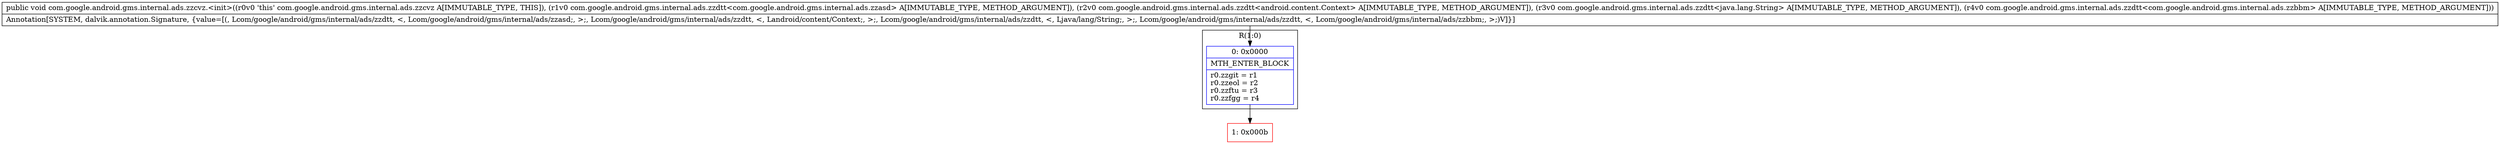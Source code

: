 digraph "CFG forcom.google.android.gms.internal.ads.zzcvz.\<init\>(Lcom\/google\/android\/gms\/internal\/ads\/zzdtt;Lcom\/google\/android\/gms\/internal\/ads\/zzdtt;Lcom\/google\/android\/gms\/internal\/ads\/zzdtt;Lcom\/google\/android\/gms\/internal\/ads\/zzdtt;)V" {
subgraph cluster_Region_10038917 {
label = "R(1:0)";
node [shape=record,color=blue];
Node_0 [shape=record,label="{0\:\ 0x0000|MTH_ENTER_BLOCK\l|r0.zzgit = r1\lr0.zzeol = r2\lr0.zzftu = r3\lr0.zzfgg = r4\l}"];
}
Node_1 [shape=record,color=red,label="{1\:\ 0x000b}"];
MethodNode[shape=record,label="{public void com.google.android.gms.internal.ads.zzcvz.\<init\>((r0v0 'this' com.google.android.gms.internal.ads.zzcvz A[IMMUTABLE_TYPE, THIS]), (r1v0 com.google.android.gms.internal.ads.zzdtt\<com.google.android.gms.internal.ads.zzasd\> A[IMMUTABLE_TYPE, METHOD_ARGUMENT]), (r2v0 com.google.android.gms.internal.ads.zzdtt\<android.content.Context\> A[IMMUTABLE_TYPE, METHOD_ARGUMENT]), (r3v0 com.google.android.gms.internal.ads.zzdtt\<java.lang.String\> A[IMMUTABLE_TYPE, METHOD_ARGUMENT]), (r4v0 com.google.android.gms.internal.ads.zzdtt\<com.google.android.gms.internal.ads.zzbbm\> A[IMMUTABLE_TYPE, METHOD_ARGUMENT]))  | Annotation[SYSTEM, dalvik.annotation.Signature, \{value=[(, Lcom\/google\/android\/gms\/internal\/ads\/zzdtt, \<, Lcom\/google\/android\/gms\/internal\/ads\/zzasd;, \>;, Lcom\/google\/android\/gms\/internal\/ads\/zzdtt, \<, Landroid\/content\/Context;, \>;, Lcom\/google\/android\/gms\/internal\/ads\/zzdtt, \<, Ljava\/lang\/String;, \>;, Lcom\/google\/android\/gms\/internal\/ads\/zzdtt, \<, Lcom\/google\/android\/gms\/internal\/ads\/zzbbm;, \>;)V]\}]\l}"];
MethodNode -> Node_0;
Node_0 -> Node_1;
}

